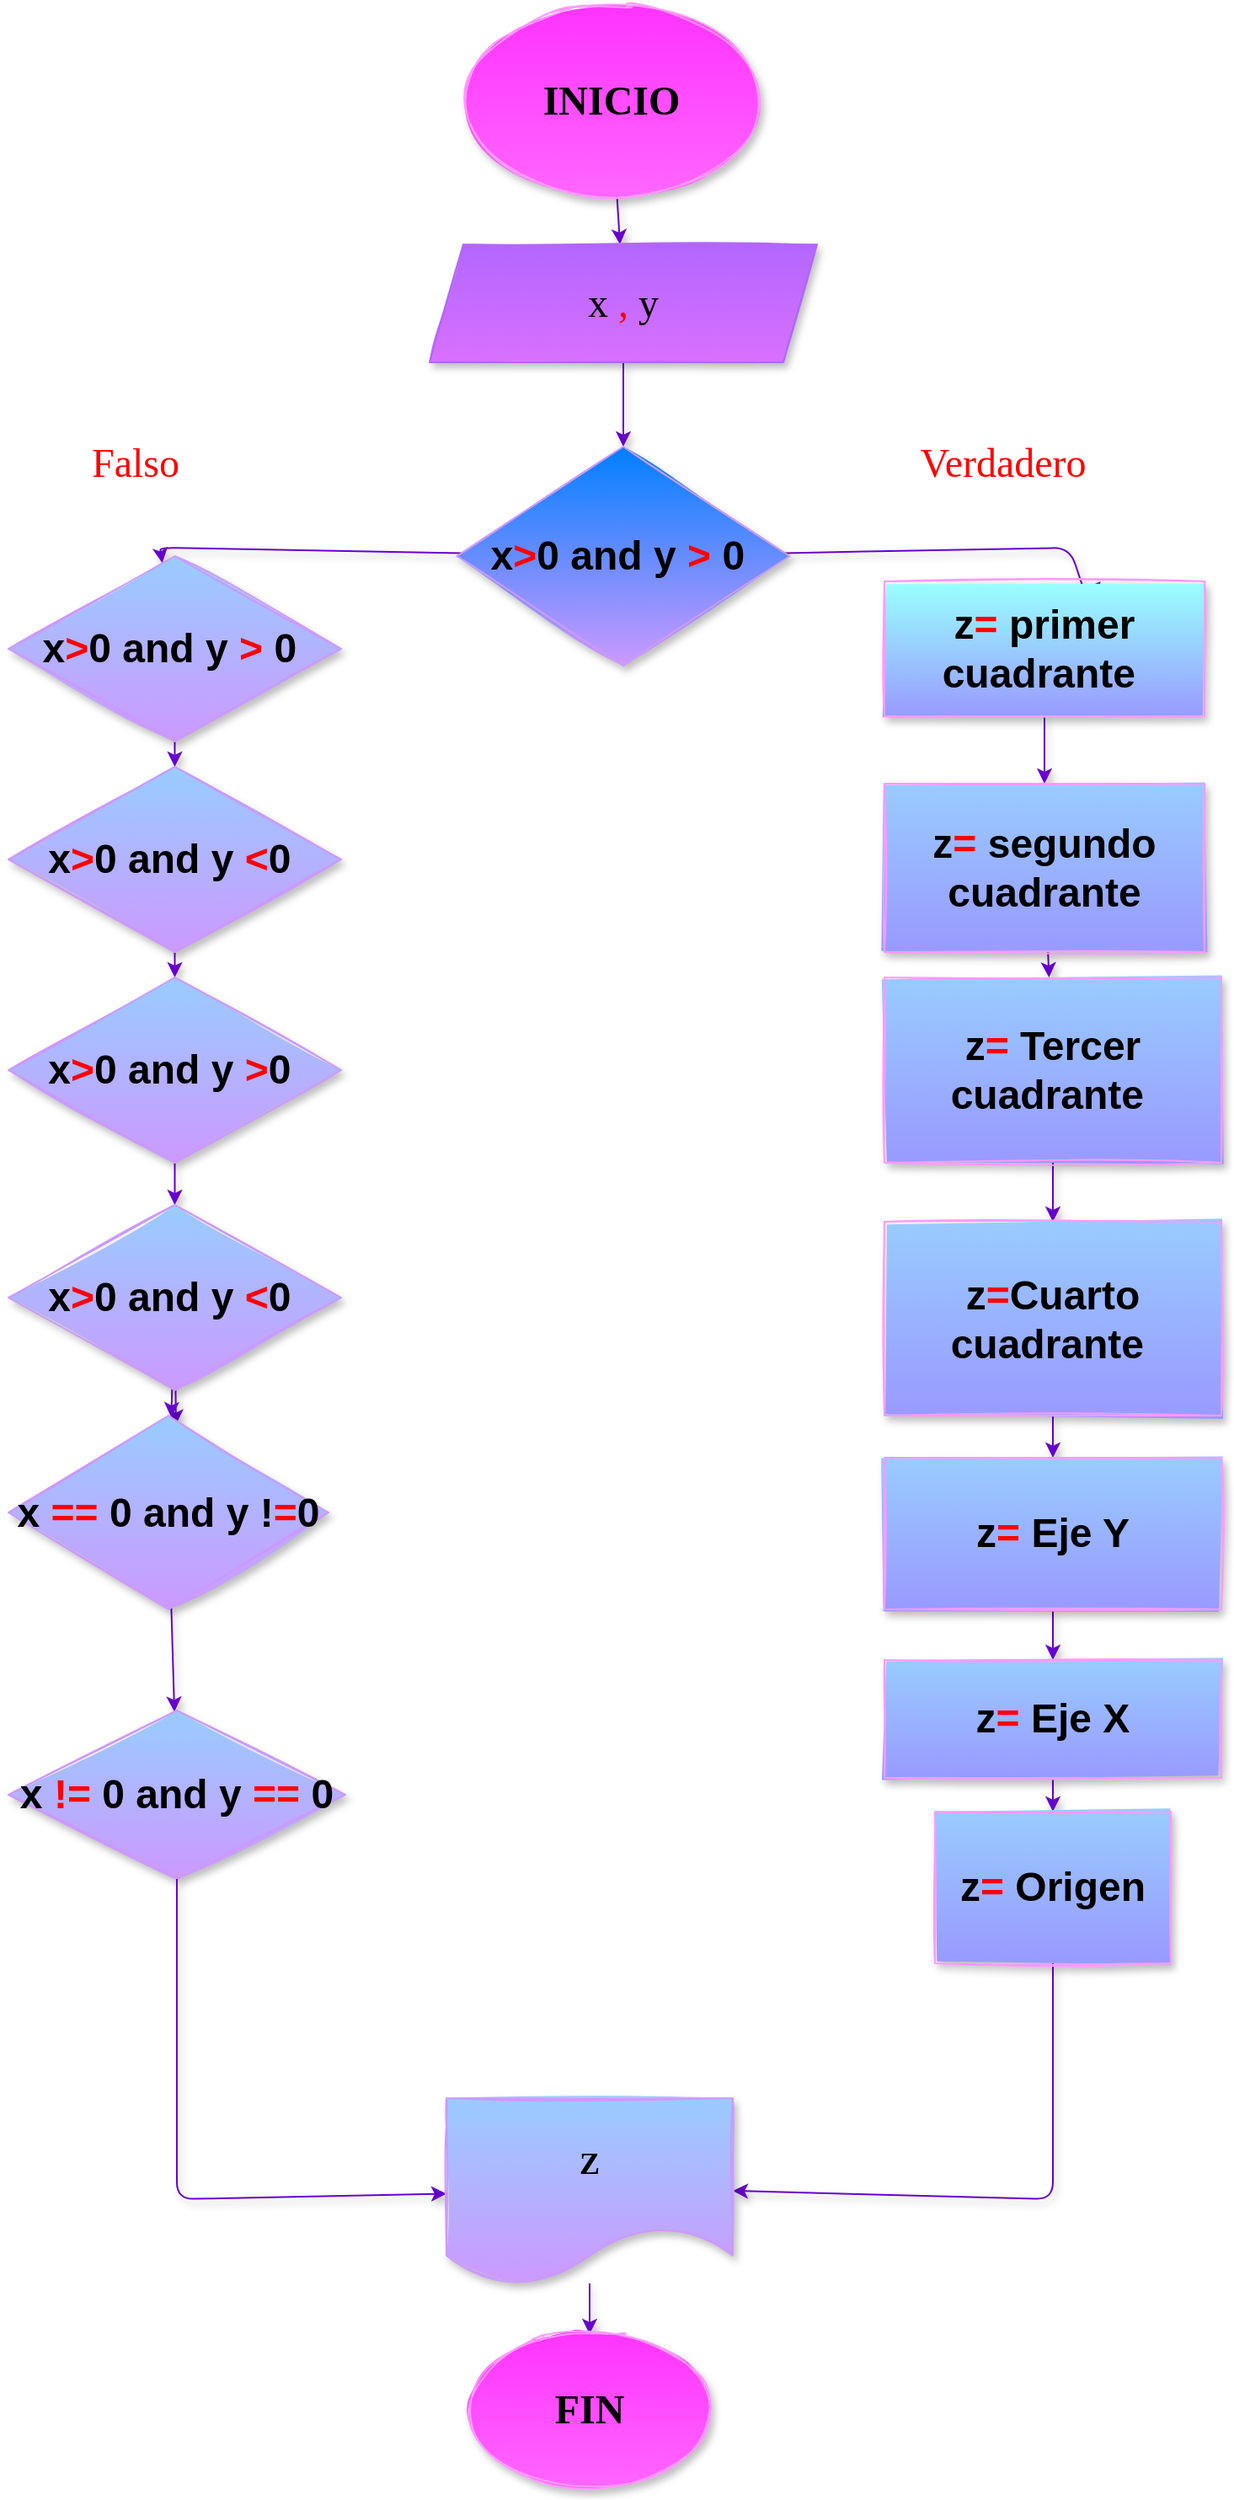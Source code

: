 <mxfile>
    <diagram id="0WG2GnwaWDCK3er8-NvM" name="Página-1">
        <mxGraphModel dx="868" dy="1183" grid="1" gridSize="10" guides="1" tooltips="1" connect="1" arrows="1" fold="1" page="0" pageScale="1" pageWidth="827" pageHeight="1169" math="0" shadow="0">
            <root>
                <mxCell id="0"/>
                <mxCell id="1" parent="0"/>
                <mxCell id="4" value="" style="edgeStyle=none;html=1;fontFamily=Comic Sans MS;fontSize=18;strokeColor=#6600CC;shadow=1;" edge="1" parent="1" source="2" target="3">
                    <mxGeometry relative="1" as="geometry"/>
                </mxCell>
                <mxCell id="2" value="&lt;h3&gt;&lt;font face=&quot;Comic Sans MS&quot; style=&quot;font-size: 24px&quot; color=&quot;#000000&quot;&gt;INICIO&lt;/font&gt;&lt;/h3&gt;" style="ellipse;whiteSpace=wrap;html=1;fillColor=#FF33FF;strokeColor=#FF99FF;gradientColor=#FF66FF;shadow=1;sketch=1;" vertex="1" parent="1">
                    <mxGeometry x="326.25" y="-100" width="184" height="110" as="geometry"/>
                </mxCell>
                <mxCell id="6" value="" style="edgeStyle=none;html=1;shadow=1;fontFamily=Comic Sans MS;fontSize=24;fontColor=#000000;strokeColor=#6600CC;" edge="1" parent="1" source="3" target="5">
                    <mxGeometry relative="1" as="geometry"/>
                </mxCell>
                <mxCell id="3" value="&lt;font style=&quot;font-size: 24px&quot; color=&quot;#000000&quot; face=&quot;Comic Sans MS&quot;&gt;x &lt;/font&gt;&lt;font style=&quot;font-size: 24px&quot; face=&quot;Comic Sans MS&quot; color=&quot;#ff0000&quot;&gt;, &lt;/font&gt;&lt;font style=&quot;font-size: 24px&quot; color=&quot;#000000&quot; face=&quot;Comic Sans MS&quot;&gt;y&lt;/font&gt;" style="shape=parallelogram;perimeter=parallelogramPerimeter;whiteSpace=wrap;html=1;fixedSize=1;fillColor=#B266FF;strokeColor=#B266FF;gradientColor=#D970FF;shadow=1;sketch=1;labelBorderColor=none;" vertex="1" parent="1">
                    <mxGeometry x="310" y="40" width="230" height="70" as="geometry"/>
                </mxCell>
                <mxCell id="8" value="" style="edgeStyle=none;html=1;shadow=1;fontFamily=Comic Sans MS;fontSize=24;fontColor=#000000;strokeColor=#6600CC;" edge="1" parent="1" source="5" target="7">
                    <mxGeometry relative="1" as="geometry">
                        <Array as="points">
                            <mxPoint x="690" y="220"/>
                            <mxPoint x="700" y="250"/>
                        </Array>
                    </mxGeometry>
                </mxCell>
                <mxCell id="35" value="" style="edgeStyle=none;html=1;shadow=1;fontFamily=Comic Sans MS;fontSize=24;fontColor=#FF0000;strokeColor=#6600CC;" edge="1" parent="1" source="5" target="34">
                    <mxGeometry relative="1" as="geometry">
                        <Array as="points">
                            <mxPoint x="150" y="220"/>
                        </Array>
                    </mxGeometry>
                </mxCell>
                <mxCell id="5" value="&lt;font style=&quot;font-size: 24px&quot;&gt;&lt;b&gt;&lt;font color=&quot;#000000&quot;&gt;x&lt;/font&gt;&lt;font color=&quot;#ff0000&quot;&gt;&amp;gt;&lt;/font&gt;&lt;font color=&quot;#000000&quot;&gt;0 and y &lt;/font&gt;&lt;font color=&quot;#ff0000&quot;&gt;&amp;gt; &lt;/font&gt;&lt;font color=&quot;#000000&quot;&gt;0&amp;nbsp;&lt;/font&gt;&lt;/b&gt;&lt;/font&gt;" style="rhombus;whiteSpace=wrap;html=1;fillColor=#007FFF;strokeColor=#CC99FF;gradientColor=#CC99FF;shadow=1;sketch=1;labelBorderColor=none;" vertex="1" parent="1">
                    <mxGeometry x="326.25" y="160" width="197.5" height="130" as="geometry"/>
                </mxCell>
                <mxCell id="11" value="" style="edgeStyle=none;html=1;shadow=1;fontFamily=Comic Sans MS;fontSize=24;fontColor=#000000;strokeColor=#6600CC;" edge="1" parent="1" source="7" target="10">
                    <mxGeometry relative="1" as="geometry"/>
                </mxCell>
                <mxCell id="7" value="&lt;font style=&quot;font-size: 24px&quot;&gt;&lt;b&gt;&lt;font color=&quot;#000000&quot;&gt;z&lt;/font&gt;&lt;font color=&quot;#ff0000&quot;&gt;=&lt;/font&gt;&lt;font color=&quot;#000000&quot;&gt; primer cuadrante&amp;nbsp;&lt;/font&gt;&lt;/b&gt;&lt;/font&gt;" style="whiteSpace=wrap;html=1;fillColor=#99FFFF;strokeColor=#FF99FF;gradientColor=#9999FF;shadow=1;sketch=1;labelBorderColor=none;" vertex="1" parent="1">
                    <mxGeometry x="580" y="240" width="190" height="80" as="geometry"/>
                </mxCell>
                <mxCell id="13" value="" style="edgeStyle=none;html=1;shadow=1;fontFamily=Comic Sans MS;fontSize=24;fontColor=#000000;strokeColor=#6600CC;" edge="1" parent="1" source="10" target="12">
                    <mxGeometry relative="1" as="geometry"/>
                </mxCell>
                <mxCell id="10" value="&lt;b style=&quot;color: rgb(0 , 0 , 0) ; font-size: 24px&quot;&gt;z&lt;/b&gt;&lt;b style=&quot;font-size: 24px&quot;&gt;&lt;font color=&quot;#ff0000&quot;&gt;=&lt;/font&gt;&lt;/b&gt;&lt;b style=&quot;color: rgb(0 , 0 , 0) ; font-size: 24px&quot;&gt; segundo cuadrante&lt;/b&gt;" style="whiteSpace=wrap;html=1;fillColor=#99CCFF;strokeColor=#FF99FF;gradientColor=#9999FF;shadow=1;sketch=1;labelBorderColor=none;" vertex="1" parent="1">
                    <mxGeometry x="580" y="360" width="190" height="100" as="geometry"/>
                </mxCell>
                <mxCell id="15" value="" style="edgeStyle=none;html=1;shadow=1;fontFamily=Comic Sans MS;fontSize=24;fontColor=#000000;strokeColor=#6600CC;" edge="1" parent="1" source="12" target="14">
                    <mxGeometry relative="1" as="geometry"/>
                </mxCell>
                <mxCell id="12" value="&lt;b style=&quot;color: rgb(0 , 0 , 0) ; font-size: 24px&quot;&gt;z&lt;/b&gt;&lt;b style=&quot;font-size: 24px&quot;&gt;&lt;font color=&quot;#ff0000&quot;&gt;= &lt;/font&gt;&lt;/b&gt;&lt;b style=&quot;color: rgb(0 , 0 , 0) ; font-size: 24px&quot;&gt;Tercer&lt;br&gt;cuadrante&amp;nbsp;&lt;/b&gt;" style="whiteSpace=wrap;html=1;fillColor=#99CCFF;strokeColor=#FF99FF;gradientColor=#9999FF;shadow=1;sketch=1;labelBorderColor=none;" vertex="1" parent="1">
                    <mxGeometry x="580" y="475" width="200" height="110" as="geometry"/>
                </mxCell>
                <mxCell id="18" value="" style="edgeStyle=none;html=1;shadow=1;fontFamily=Comic Sans MS;fontSize=24;fontColor=#000000;strokeColor=#6600CC;" edge="1" parent="1" source="14" target="17">
                    <mxGeometry relative="1" as="geometry"/>
                </mxCell>
                <mxCell id="14" value="&lt;b style=&quot;color: rgb(0 , 0 , 0) ; font-size: 24px&quot;&gt;z&lt;/b&gt;&lt;b style=&quot;font-size: 24px&quot;&gt;&lt;font color=&quot;#ff0000&quot;&gt;=&lt;/font&gt;&lt;font color=&quot;#000000&quot;&gt;C&lt;/font&gt;&lt;/b&gt;&lt;b style=&quot;color: rgb(0 , 0 , 0) ; font-size: 24px&quot;&gt;uarto&lt;br&gt;cuadrante&amp;nbsp;&lt;/b&gt;" style="whiteSpace=wrap;html=1;fillColor=#99CCFF;strokeColor=#FF99FF;gradientColor=#9999FF;shadow=1;sketch=1;labelBorderColor=none;" vertex="1" parent="1">
                    <mxGeometry x="580" y="620" width="200" height="115" as="geometry"/>
                </mxCell>
                <mxCell id="20" value="" style="edgeStyle=none;html=1;shadow=1;fontFamily=Comic Sans MS;fontSize=24;fontColor=#000000;strokeColor=#6600CC;" edge="1" parent="1" source="17" target="19">
                    <mxGeometry relative="1" as="geometry"/>
                </mxCell>
                <mxCell id="17" value="&lt;span style=&quot;font-size: 24px&quot;&gt;&lt;b&gt;&lt;font color=&quot;#000000&quot;&gt;z&lt;/font&gt;&lt;font color=&quot;#ff0000&quot;&gt;= &lt;/font&gt;&lt;font color=&quot;#000000&quot;&gt;Eje Y&lt;/font&gt;&lt;/b&gt;&lt;/span&gt;" style="whiteSpace=wrap;html=1;fillColor=#99CCFF;strokeColor=#FF99FF;gradientColor=#9999FF;shadow=1;sketch=1;labelBorderColor=none;" vertex="1" parent="1">
                    <mxGeometry x="580" y="760" width="200" height="90" as="geometry"/>
                </mxCell>
                <mxCell id="22" value="" style="edgeStyle=none;html=1;shadow=1;fontFamily=Comic Sans MS;fontSize=24;fontColor=#000000;strokeColor=#6600CC;" edge="1" parent="1" source="19" target="21">
                    <mxGeometry relative="1" as="geometry"/>
                </mxCell>
                <mxCell id="19" value="&lt;span style=&quot;font-size: 24px&quot;&gt;&lt;b&gt;&lt;font color=&quot;#000000&quot;&gt;z&lt;/font&gt;&lt;font color=&quot;#ff0000&quot;&gt;= &lt;/font&gt;&lt;font color=&quot;#000000&quot;&gt;Eje X&lt;/font&gt;&lt;/b&gt;&lt;/span&gt;" style="whiteSpace=wrap;html=1;fillColor=#99CCFF;strokeColor=#FF99FF;gradientColor=#9999FF;shadow=1;sketch=1;labelBorderColor=none;" vertex="1" parent="1">
                    <mxGeometry x="580" y="880" width="200" height="70" as="geometry"/>
                </mxCell>
                <mxCell id="53" style="edgeStyle=none;html=1;shadow=1;fontFamily=Comic Sans MS;fontSize=24;fontColor=#FF0000;strokeColor=#6600CC;entryX=1;entryY=0.5;entryDx=0;entryDy=0;" edge="1" parent="1" source="21" target="51">
                    <mxGeometry relative="1" as="geometry">
                        <mxPoint x="680" y="1090" as="targetPoint"/>
                        <Array as="points">
                            <mxPoint x="680" y="1200"/>
                        </Array>
                    </mxGeometry>
                </mxCell>
                <mxCell id="21" value="&lt;b style=&quot;color: rgb(0 , 0 , 0) ; font-size: 24px&quot;&gt;z&lt;/b&gt;&lt;b style=&quot;font-size: 24px&quot;&gt;&lt;font color=&quot;#ff0000&quot;&gt;= &lt;/font&gt;&lt;/b&gt;&lt;b style=&quot;color: rgb(0 , 0 , 0) ; font-size: 24px&quot;&gt;Origen&lt;/b&gt;" style="whiteSpace=wrap;html=1;fillColor=#99CCFF;strokeColor=#FF99FF;gradientColor=#9999FF;shadow=1;sketch=1;labelBorderColor=none;" vertex="1" parent="1">
                    <mxGeometry x="610" y="970" width="140" height="90" as="geometry"/>
                </mxCell>
                <mxCell id="26" value="Falso" style="text;html=1;align=center;verticalAlign=middle;resizable=0;points=[];autosize=1;strokeColor=none;fillColor=none;fontSize=24;fontFamily=Comic Sans MS;fontColor=#FF0000;" vertex="1" parent="1">
                    <mxGeometry x="100" y="155" width="70" height="30" as="geometry"/>
                </mxCell>
                <mxCell id="27" value="Verdadero" style="text;html=1;align=center;verticalAlign=middle;resizable=0;points=[];autosize=1;strokeColor=none;fillColor=none;fontSize=24;fontFamily=Comic Sans MS;fontColor=#FF0000;" vertex="1" parent="1">
                    <mxGeometry x="585" y="155" width="130" height="30" as="geometry"/>
                </mxCell>
                <mxCell id="38" value="" style="edgeStyle=none;html=1;shadow=1;fontFamily=Comic Sans MS;fontSize=24;fontColor=#FF0000;strokeColor=#6600CC;" edge="1" parent="1" source="34" target="37">
                    <mxGeometry relative="1" as="geometry"/>
                </mxCell>
                <mxCell id="34" value="&lt;font style=&quot;font-size: 24px&quot;&gt;&lt;b&gt;&lt;font color=&quot;#000000&quot;&gt;x&lt;/font&gt;&lt;font color=&quot;#ff0000&quot;&gt;&amp;gt;&lt;/font&gt;&lt;font color=&quot;#000000&quot;&gt;0 and y &lt;/font&gt;&lt;font color=&quot;#ff0000&quot;&gt;&amp;gt; &lt;/font&gt;&lt;font color=&quot;#000000&quot;&gt;0&amp;nbsp;&lt;/font&gt;&lt;/b&gt;&lt;/font&gt;" style="rhombus;whiteSpace=wrap;html=1;fillColor=#99CCFF;strokeColor=#CC99FF;gradientColor=#CC99FF;shadow=1;sketch=1;labelBorderColor=none;" vertex="1" parent="1">
                    <mxGeometry x="60" y="225" width="197.5" height="110" as="geometry"/>
                </mxCell>
                <mxCell id="40" value="" style="edgeStyle=none;html=1;shadow=1;fontFamily=Comic Sans MS;fontSize=24;fontColor=#FF0000;strokeColor=#6600CC;" edge="1" parent="1" source="37" target="39">
                    <mxGeometry relative="1" as="geometry"/>
                </mxCell>
                <mxCell id="37" value="&lt;font style=&quot;font-size: 24px&quot;&gt;&lt;b&gt;&lt;font color=&quot;#000000&quot;&gt;x&lt;/font&gt;&lt;font color=&quot;#ff0000&quot;&gt;&amp;gt;&lt;/font&gt;&lt;font color=&quot;#000000&quot;&gt;0 and y &lt;/font&gt;&lt;font color=&quot;#ff0000&quot;&gt;&amp;lt;&lt;/font&gt;&lt;font color=&quot;#000000&quot;&gt;0&amp;nbsp;&lt;/font&gt;&lt;/b&gt;&lt;/font&gt;" style="rhombus;whiteSpace=wrap;html=1;fillColor=#99CCFF;strokeColor=#CC99FF;gradientColor=#CC99FF;shadow=1;sketch=1;labelBorderColor=none;" vertex="1" parent="1">
                    <mxGeometry x="60" y="350" width="197.5" height="110" as="geometry"/>
                </mxCell>
                <mxCell id="42" value="" style="edgeStyle=none;html=1;shadow=1;fontFamily=Comic Sans MS;fontSize=24;fontColor=#FF0000;strokeColor=#6600CC;" edge="1" parent="1" source="39" target="41">
                    <mxGeometry relative="1" as="geometry"/>
                </mxCell>
                <mxCell id="39" value="&lt;font style=&quot;font-size: 24px&quot;&gt;&lt;b&gt;&lt;font color=&quot;#000000&quot;&gt;x&lt;/font&gt;&lt;font color=&quot;#ff0000&quot;&gt;&amp;gt;&lt;/font&gt;&lt;font color=&quot;#000000&quot;&gt;0 and y &lt;/font&gt;&lt;font color=&quot;#ff0000&quot;&gt;&amp;gt;&lt;/font&gt;&lt;font color=&quot;#000000&quot;&gt;0&amp;nbsp;&lt;/font&gt;&lt;/b&gt;&lt;/font&gt;" style="rhombus;whiteSpace=wrap;html=1;fillColor=#99CCFF;strokeColor=#CC99FF;gradientColor=#CC99FF;shadow=1;sketch=1;labelBorderColor=none;" vertex="1" parent="1">
                    <mxGeometry x="60" y="475" width="197.5" height="110" as="geometry"/>
                </mxCell>
                <mxCell id="44" value="" style="edgeStyle=none;html=1;shadow=1;fontFamily=Comic Sans MS;fontSize=24;fontColor=#FF0000;strokeColor=#6600CC;" edge="1" parent="1" source="41">
                    <mxGeometry relative="1" as="geometry">
                        <mxPoint x="159.423" y="740.375" as="targetPoint"/>
                    </mxGeometry>
                </mxCell>
                <mxCell id="46" value="" style="edgeStyle=none;html=1;shadow=1;fontFamily=Comic Sans MS;fontSize=24;fontColor=#000000;strokeColor=#6600CC;" edge="1" parent="1" source="41" target="45">
                    <mxGeometry relative="1" as="geometry"/>
                </mxCell>
                <mxCell id="41" value="&lt;font style=&quot;font-size: 24px&quot;&gt;&lt;b&gt;&lt;font color=&quot;#000000&quot;&gt;x&lt;/font&gt;&lt;font color=&quot;#ff0000&quot;&gt;&amp;gt;&lt;/font&gt;&lt;font color=&quot;#000000&quot;&gt;0 and y &lt;/font&gt;&lt;font color=&quot;#ff0000&quot;&gt;&amp;lt;&lt;/font&gt;&lt;font color=&quot;#000000&quot;&gt;0&amp;nbsp;&lt;/font&gt;&lt;/b&gt;&lt;/font&gt;" style="rhombus;whiteSpace=wrap;html=1;fillColor=#99CCFF;strokeColor=#CC99FF;gradientColor=#CC99FF;shadow=1;sketch=1;labelBorderColor=none;" vertex="1" parent="1">
                    <mxGeometry x="60" y="610" width="197.5" height="110" as="geometry"/>
                </mxCell>
                <mxCell id="48" value="" style="edgeStyle=none;html=1;shadow=1;fontFamily=Comic Sans MS;fontSize=24;fontColor=#FF0000;strokeColor=#6600CC;" edge="1" parent="1" source="45" target="47">
                    <mxGeometry relative="1" as="geometry"/>
                </mxCell>
                <mxCell id="45" value="&lt;span style=&quot;font-size: 24px&quot;&gt;&lt;b&gt;&lt;font color=&quot;#000000&quot;&gt;x&lt;/font&gt;&lt;font color=&quot;#ff0000&quot;&gt; ==&lt;/font&gt;&lt;font color=&quot;#000000&quot;&gt; 0 and y !&lt;/font&gt;&lt;font color=&quot;#ff0000&quot;&gt;=&lt;/font&gt;&lt;font color=&quot;#000000&quot;&gt;0&lt;/font&gt;&lt;/b&gt;&lt;/span&gt;" style="rhombus;whiteSpace=wrap;html=1;fillColor=#99CCFF;strokeColor=#CC99FF;gradientColor=#CC99FF;shadow=1;sketch=1;labelBorderColor=none;" vertex="1" parent="1">
                    <mxGeometry x="60" y="735" width="190" height="115" as="geometry"/>
                </mxCell>
                <mxCell id="50" value="" style="edgeStyle=none;html=1;shadow=1;fontFamily=Comic Sans MS;fontSize=24;fontColor=#FF0000;strokeColor=#6600CC;" edge="1" parent="1" source="47">
                    <mxGeometry relative="1" as="geometry">
                        <mxPoint x="155" y="980" as="targetPoint"/>
                    </mxGeometry>
                </mxCell>
                <mxCell id="47" value="&lt;span style=&quot;font-size: 24px&quot;&gt;&lt;b&gt;&lt;font color=&quot;#000000&quot;&gt;x&lt;/font&gt;&lt;font color=&quot;#ff0000&quot;&gt;&amp;nbsp;!=&amp;nbsp;&lt;/font&gt;&lt;font color=&quot;#000000&quot;&gt;0 and y&amp;nbsp;&lt;/font&gt;&lt;font color=&quot;#ff0000&quot;&gt;==&amp;nbsp;&lt;/font&gt;&lt;font color=&quot;#000000&quot;&gt;0&lt;/font&gt;&lt;/b&gt;&lt;/span&gt;" style="rhombus;whiteSpace=wrap;html=1;fillColor=#99CCFF;strokeColor=#CC99FF;gradientColor=#CC99FF;shadow=1;sketch=1;labelBorderColor=none;" vertex="1" parent="1">
                    <mxGeometry x="60" y="910" width="200" height="100" as="geometry"/>
                </mxCell>
                <mxCell id="52" value="" style="edgeStyle=none;html=1;shadow=1;fontFamily=Comic Sans MS;fontSize=24;fontColor=#FF0000;strokeColor=#6600CC;" edge="1" parent="1" source="47" target="51">
                    <mxGeometry relative="1" as="geometry">
                        <mxPoint x="156.449" y="1079.275" as="sourcePoint"/>
                        <Array as="points">
                            <mxPoint x="160" y="1200"/>
                        </Array>
                    </mxGeometry>
                </mxCell>
                <mxCell id="57" value="" style="edgeStyle=none;html=1;shadow=1;fontFamily=Comic Sans MS;fontSize=18;fontColor=#000000;strokeColor=#6600CC;" edge="1" parent="1" source="51" target="54">
                    <mxGeometry relative="1" as="geometry"/>
                </mxCell>
                <mxCell id="51" value="&lt;font style=&quot;font-size: 18px&quot; face=&quot;Comic Sans MS&quot; color=&quot;#000000&quot;&gt;&lt;b&gt;Z&lt;/b&gt;&lt;/font&gt;" style="shape=document;whiteSpace=wrap;html=1;boundedLbl=1;fillColor=#99CCFF;strokeColor=#CC99FF;gradientColor=#CC99FF;shadow=1;sketch=1;labelBorderColor=none;" vertex="1" parent="1">
                    <mxGeometry x="320" y="1140" width="170" height="110" as="geometry"/>
                </mxCell>
                <mxCell id="54" value="&lt;h3&gt;&lt;font color=&quot;#000000&quot; face=&quot;Comic Sans MS&quot;&gt;&lt;span style=&quot;font-size: 24px&quot;&gt;FIN&lt;/span&gt;&lt;/font&gt;&lt;/h3&gt;" style="ellipse;whiteSpace=wrap;html=1;fillColor=#FF33FF;strokeColor=#FF99FF;gradientColor=#FF66FF;shadow=1;sketch=1;" vertex="1" parent="1">
                    <mxGeometry x="330" y="1280" width="150" height="90" as="geometry"/>
                </mxCell>
            </root>
        </mxGraphModel>
    </diagram>
</mxfile>